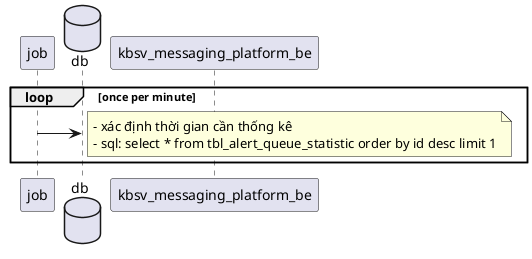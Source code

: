 @startuml report-job
participant job as j
database db as db
participant kbsv_messaging_platform_be as kmp

loop once per minute
    j -> db
    note right
        - xác định thời gian cần thống kê
        - sql: select * from tbl_alert_queue_statistic order by id desc limit 1
    end note
end


@enduml